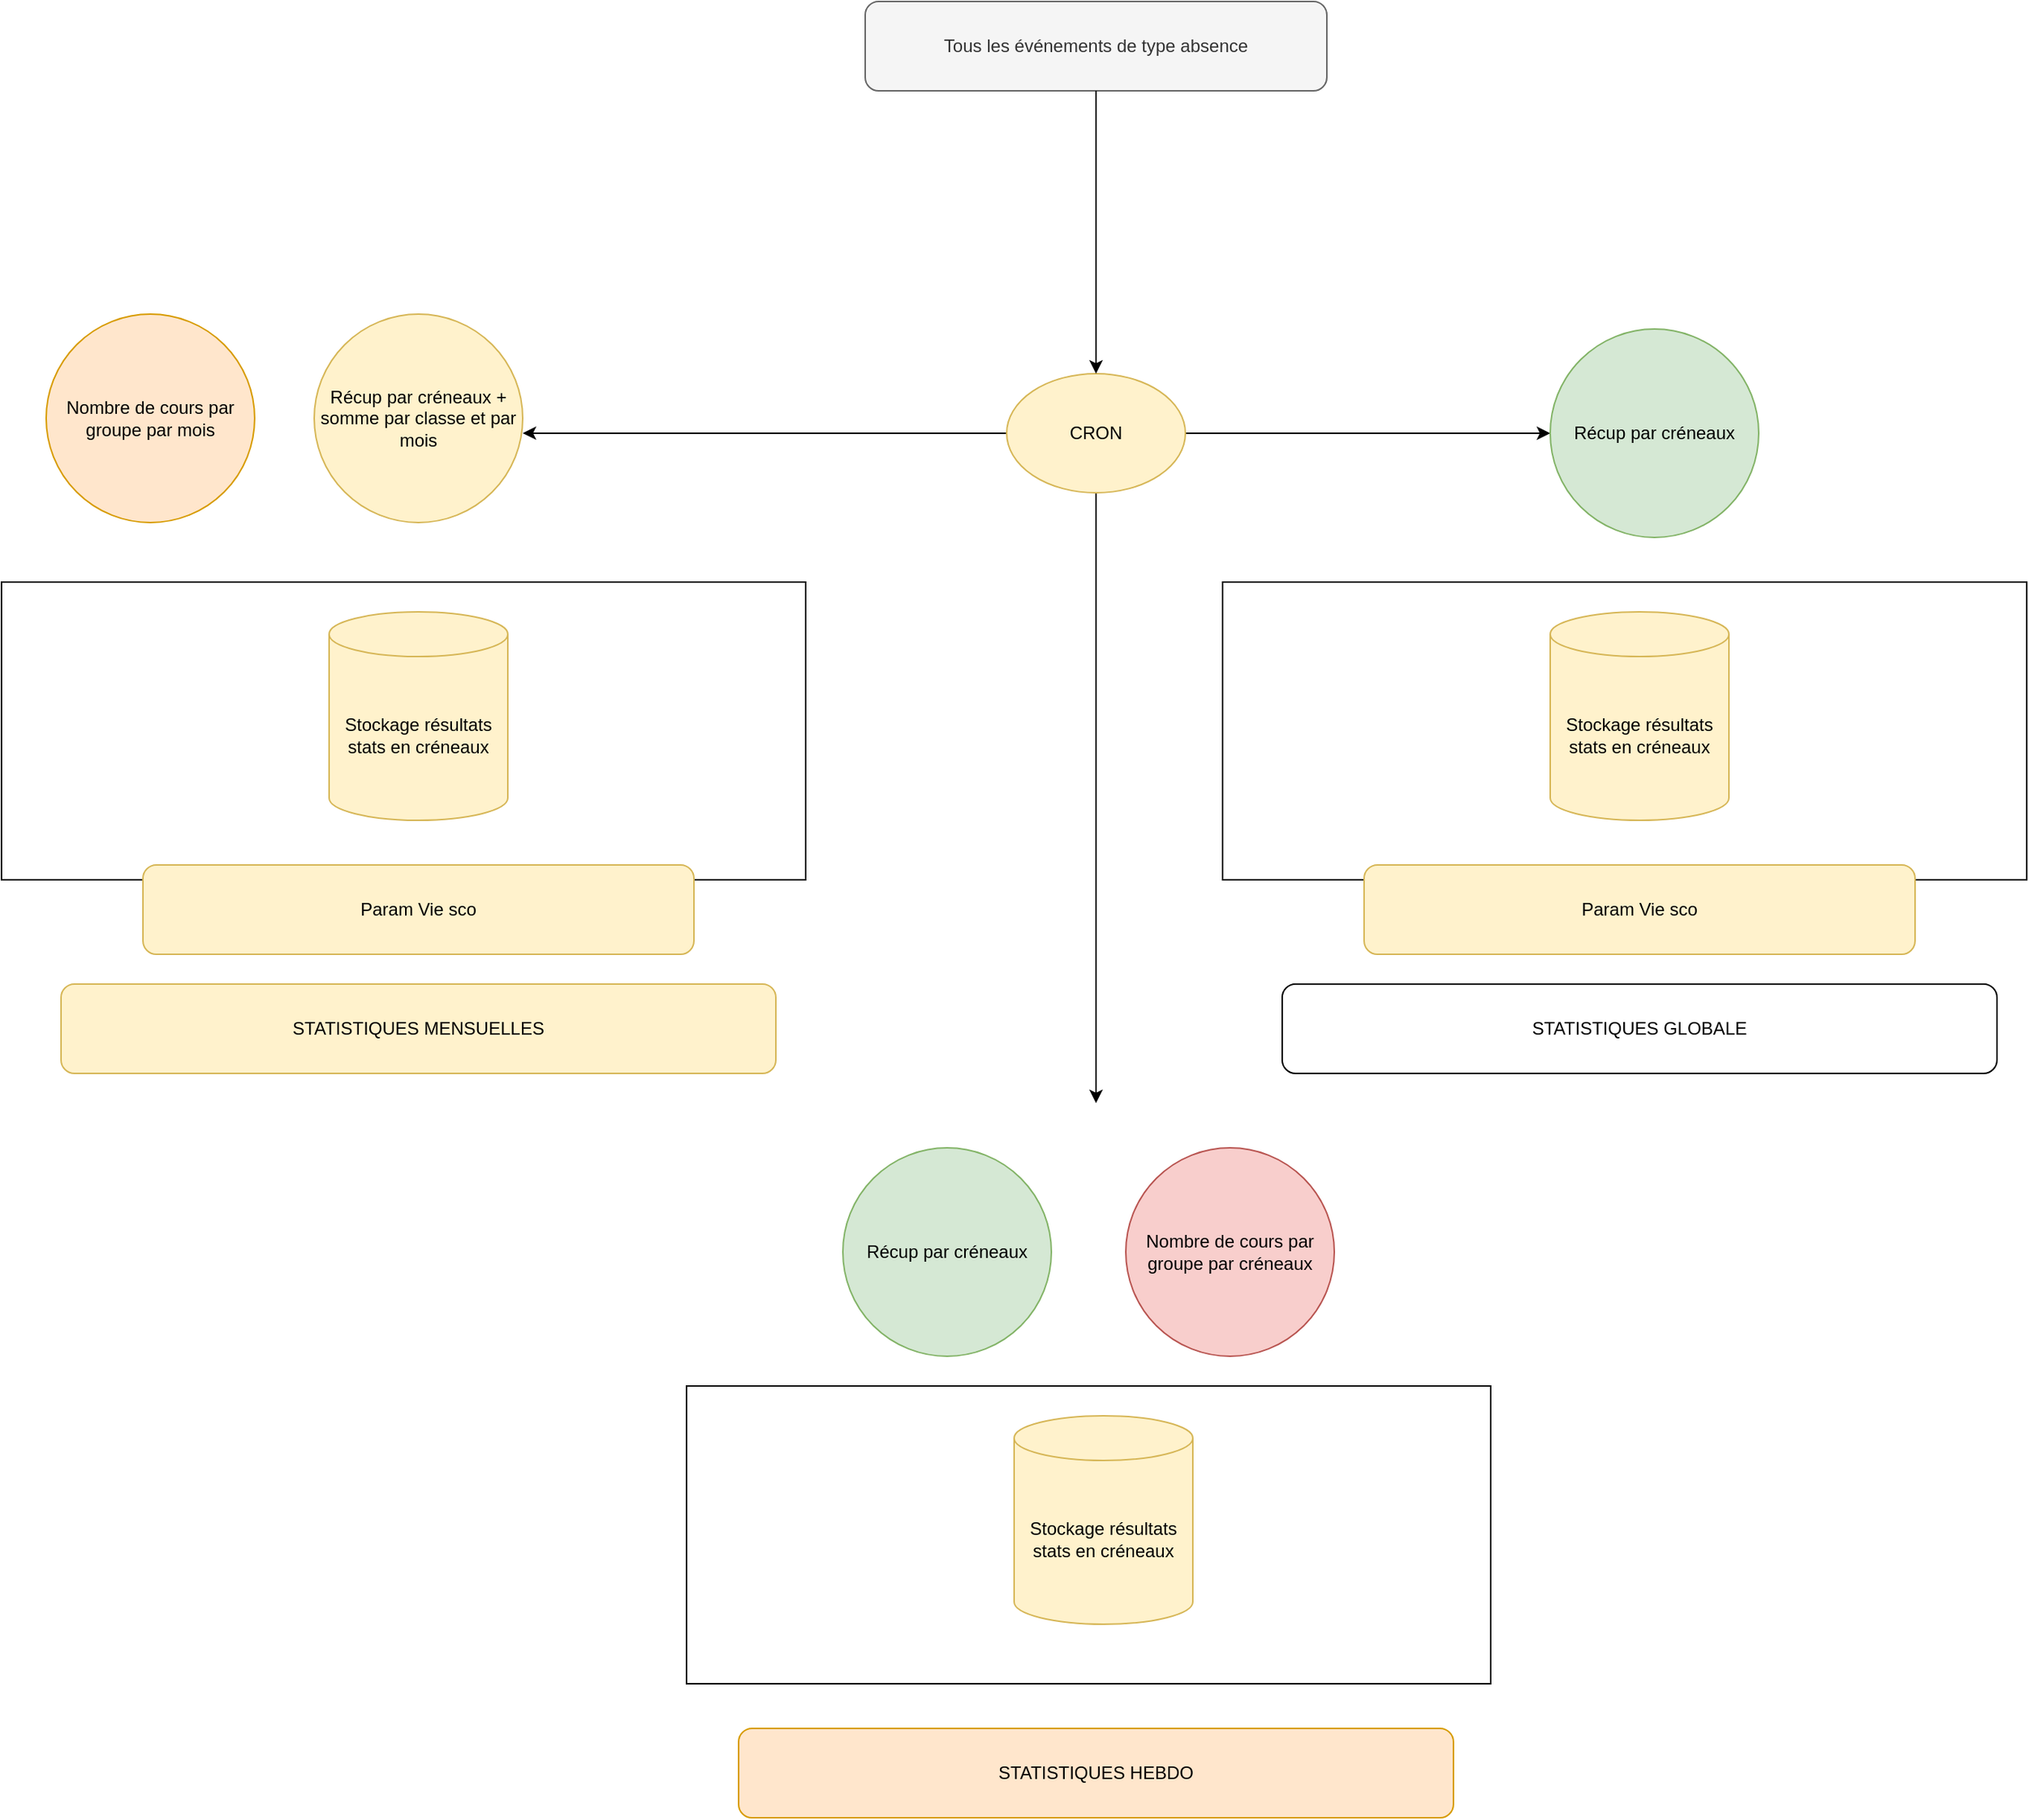 <mxfile version="14.7.0" type="github">
  <diagram id="x3ZJCnKgVFfrmMh-jWzu" name="Page-1">
    <mxGraphModel dx="4249" dy="1368" grid="1" gridSize="10" guides="1" tooltips="1" connect="1" arrows="1" fold="1" page="1" pageScale="1" pageWidth="827" pageHeight="1169" math="0" shadow="0">
      <root>
        <mxCell id="0" />
        <mxCell id="1" parent="0" />
        <mxCell id="3IIUGuR4wMqOnhGeC-SA-83" value="Tous les événements de type absence" style="rounded=1;whiteSpace=wrap;html=1;fillColor=#f5f5f5;strokeColor=#666666;fontColor=#333333;" vertex="1" parent="1">
          <mxGeometry x="-950" y="30" width="310" height="60" as="geometry" />
        </mxCell>
        <mxCell id="3IIUGuR4wMqOnhGeC-SA-106" style="rounded=0;orthogonalLoop=1;jettySize=auto;html=1;exitX=1;exitY=0.5;exitDx=0;exitDy=0;entryX=0.5;entryY=1;entryDx=0;entryDy=0;" edge="1" parent="1" source="3IIUGuR4wMqOnhGeC-SA-84" target="3IIUGuR4wMqOnhGeC-SA-166">
          <mxGeometry relative="1" as="geometry">
            <mxPoint x="-690" y="330" as="targetPoint" />
          </mxGeometry>
        </mxCell>
        <mxCell id="3IIUGuR4wMqOnhGeC-SA-107" style="edgeStyle=none;rounded=0;orthogonalLoop=1;jettySize=auto;html=1;exitX=0;exitY=0.5;exitDx=0;exitDy=0;entryX=0.571;entryY=0;entryDx=0;entryDy=0;entryPerimeter=0;" edge="1" parent="1" source="3IIUGuR4wMqOnhGeC-SA-84" target="3IIUGuR4wMqOnhGeC-SA-117">
          <mxGeometry relative="1" as="geometry">
            <mxPoint x="-1170" y="190" as="targetPoint" />
          </mxGeometry>
        </mxCell>
        <mxCell id="3IIUGuR4wMqOnhGeC-SA-140" style="edgeStyle=none;rounded=0;orthogonalLoop=1;jettySize=auto;html=1;exitX=0.5;exitY=1;exitDx=0;exitDy=0;" edge="1" parent="1" source="3IIUGuR4wMqOnhGeC-SA-84">
          <mxGeometry relative="1" as="geometry">
            <mxPoint x="-795" y="770" as="targetPoint" />
          </mxGeometry>
        </mxCell>
        <mxCell id="3IIUGuR4wMqOnhGeC-SA-84" value="CRON" style="ellipse;whiteSpace=wrap;html=1;fillColor=#fff2cc;strokeColor=#d6b656;" vertex="1" parent="1">
          <mxGeometry x="-855" y="280" width="120" height="80" as="geometry" />
        </mxCell>
        <mxCell id="3IIUGuR4wMqOnhGeC-SA-145" style="edgeStyle=none;rounded=0;orthogonalLoop=1;jettySize=auto;html=1;exitX=0.5;exitY=1;exitDx=0;exitDy=0;entryX=0.5;entryY=0;entryDx=0;entryDy=0;" edge="1" parent="1" source="3IIUGuR4wMqOnhGeC-SA-83" target="3IIUGuR4wMqOnhGeC-SA-84">
          <mxGeometry relative="1" as="geometry">
            <mxPoint x="-725" y="220" as="sourcePoint" />
          </mxGeometry>
        </mxCell>
        <mxCell id="3IIUGuR4wMqOnhGeC-SA-108" value="" style="rounded=0;whiteSpace=wrap;html=1;" vertex="1" parent="1">
          <mxGeometry x="-1530" y="420" width="540" height="200" as="geometry" />
        </mxCell>
        <mxCell id="3IIUGuR4wMqOnhGeC-SA-117" value="Récup par créneaux + somme par classe et par mois" style="ellipse;whiteSpace=wrap;html=1;aspect=fixed;direction=south;fillColor=#fff2cc;strokeColor=#d6b656;" vertex="1" parent="1">
          <mxGeometry x="-1320" y="240" width="140" height="140" as="geometry" />
        </mxCell>
        <mxCell id="3IIUGuR4wMqOnhGeC-SA-118" value="Stockage résultats stats en créneaux" style="shape=cylinder3;whiteSpace=wrap;html=1;boundedLbl=1;backgroundOutline=1;size=15;fillColor=#fff2cc;strokeColor=#d6b656;" vertex="1" parent="1">
          <mxGeometry x="-1310" y="440" width="120" height="140" as="geometry" />
        </mxCell>
        <mxCell id="3IIUGuR4wMqOnhGeC-SA-142" value="STATISTIQUES MENSUELLES" style="rounded=1;whiteSpace=wrap;html=1;fillColor=#fff2cc;strokeColor=#d6b656;" vertex="1" parent="1">
          <mxGeometry x="-1490" y="690" width="480" height="60" as="geometry" />
        </mxCell>
        <mxCell id="3IIUGuR4wMqOnhGeC-SA-163" value="Param Vie sco" style="rounded=1;whiteSpace=wrap;html=1;fillColor=#fff2cc;strokeColor=#d6b656;" vertex="1" parent="1">
          <mxGeometry x="-1435" y="610" width="370" height="60" as="geometry" />
        </mxCell>
        <mxCell id="3IIUGuR4wMqOnhGeC-SA-165" value="" style="rounded=0;whiteSpace=wrap;html=1;" vertex="1" parent="1">
          <mxGeometry x="-710" y="420" width="540" height="200" as="geometry" />
        </mxCell>
        <mxCell id="3IIUGuR4wMqOnhGeC-SA-166" value="Récup par créneaux" style="ellipse;whiteSpace=wrap;html=1;aspect=fixed;direction=south;fillColor=#d5e8d4;strokeColor=#82b366;" vertex="1" parent="1">
          <mxGeometry x="-490" y="250" width="140" height="140" as="geometry" />
        </mxCell>
        <mxCell id="3IIUGuR4wMqOnhGeC-SA-167" value="Stockage résultats stats en créneaux" style="shape=cylinder3;whiteSpace=wrap;html=1;boundedLbl=1;backgroundOutline=1;size=15;fillColor=#fff2cc;strokeColor=#d6b656;" vertex="1" parent="1">
          <mxGeometry x="-490" y="440" width="120" height="140" as="geometry" />
        </mxCell>
        <mxCell id="3IIUGuR4wMqOnhGeC-SA-168" value="STATISTIQUES GLOBALE" style="rounded=1;whiteSpace=wrap;html=1;" vertex="1" parent="1">
          <mxGeometry x="-670" y="690" width="480" height="60" as="geometry" />
        </mxCell>
        <mxCell id="3IIUGuR4wMqOnhGeC-SA-169" value="Param Vie sco" style="rounded=1;whiteSpace=wrap;html=1;fillColor=#fff2cc;strokeColor=#d6b656;" vertex="1" parent="1">
          <mxGeometry x="-615" y="610" width="370" height="60" as="geometry" />
        </mxCell>
        <mxCell id="3IIUGuR4wMqOnhGeC-SA-170" value="" style="rounded=0;whiteSpace=wrap;html=1;" vertex="1" parent="1">
          <mxGeometry x="-1070" y="960" width="540" height="200" as="geometry" />
        </mxCell>
        <mxCell id="3IIUGuR4wMqOnhGeC-SA-171" value="Récup par créneaux" style="ellipse;whiteSpace=wrap;html=1;aspect=fixed;direction=south;fillColor=#d5e8d4;strokeColor=#82b366;" vertex="1" parent="1">
          <mxGeometry x="-965" y="800" width="140" height="140" as="geometry" />
        </mxCell>
        <mxCell id="3IIUGuR4wMqOnhGeC-SA-172" value="Stockage résultats stats en créneaux" style="shape=cylinder3;whiteSpace=wrap;html=1;boundedLbl=1;backgroundOutline=1;size=15;fillColor=#fff2cc;strokeColor=#d6b656;" vertex="1" parent="1">
          <mxGeometry x="-850" y="980" width="120" height="140" as="geometry" />
        </mxCell>
        <mxCell id="3IIUGuR4wMqOnhGeC-SA-173" value="STATISTIQUES HEBDO" style="rounded=1;whiteSpace=wrap;html=1;fillColor=#ffe6cc;strokeColor=#d79b00;" vertex="1" parent="1">
          <mxGeometry x="-1035" y="1190" width="480" height="60" as="geometry" />
        </mxCell>
        <mxCell id="3IIUGuR4wMqOnhGeC-SA-177" value="Nombre de cours par groupe par mois" style="ellipse;whiteSpace=wrap;html=1;aspect=fixed;direction=south;fillColor=#ffe6cc;strokeColor=#d79b00;" vertex="1" parent="1">
          <mxGeometry x="-1500" y="240" width="140" height="140" as="geometry" />
        </mxCell>
        <mxCell id="3IIUGuR4wMqOnhGeC-SA-178" value="Nombre de cours par groupe par créneaux" style="ellipse;whiteSpace=wrap;html=1;aspect=fixed;direction=south;fillColor=#f8cecc;strokeColor=#b85450;" vertex="1" parent="1">
          <mxGeometry x="-775" y="800" width="140" height="140" as="geometry" />
        </mxCell>
      </root>
    </mxGraphModel>
  </diagram>
</mxfile>
